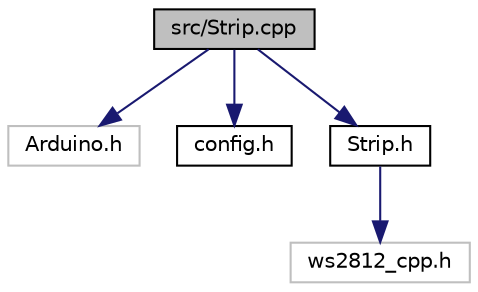 digraph "src/Strip.cpp"
{
 // LATEX_PDF_SIZE
  edge [fontname="Helvetica",fontsize="10",labelfontname="Helvetica",labelfontsize="10"];
  node [fontname="Helvetica",fontsize="10",shape=record];
  Node1 [label="src/Strip.cpp",height=0.2,width=0.4,color="black", fillcolor="grey75", style="filled", fontcolor="black",tooltip="Contains function definitions for the Strip class."];
  Node1 -> Node2 [color="midnightblue",fontsize="10",style="solid",fontname="Helvetica"];
  Node2 [label="Arduino.h",height=0.2,width=0.4,color="grey75", fillcolor="white", style="filled",tooltip=" "];
  Node1 -> Node3 [color="midnightblue",fontsize="10",style="solid",fontname="Helvetica"];
  Node3 [label="config.h",height=0.2,width=0.4,color="black", fillcolor="white", style="filled",URL="$config_8h.html",tooltip="Configuration file for the firmware."];
  Node1 -> Node4 [color="midnightblue",fontsize="10",style="solid",fontname="Helvetica"];
  Node4 [label="Strip.h",height=0.2,width=0.4,color="black", fillcolor="white", style="filled",URL="$Strip_8h.html",tooltip="Contains the Strip class."];
  Node4 -> Node5 [color="midnightblue",fontsize="10",style="solid",fontname="Helvetica"];
  Node5 [label="ws2812_cpp.h",height=0.2,width=0.4,color="grey75", fillcolor="white", style="filled",tooltip=" "];
}
